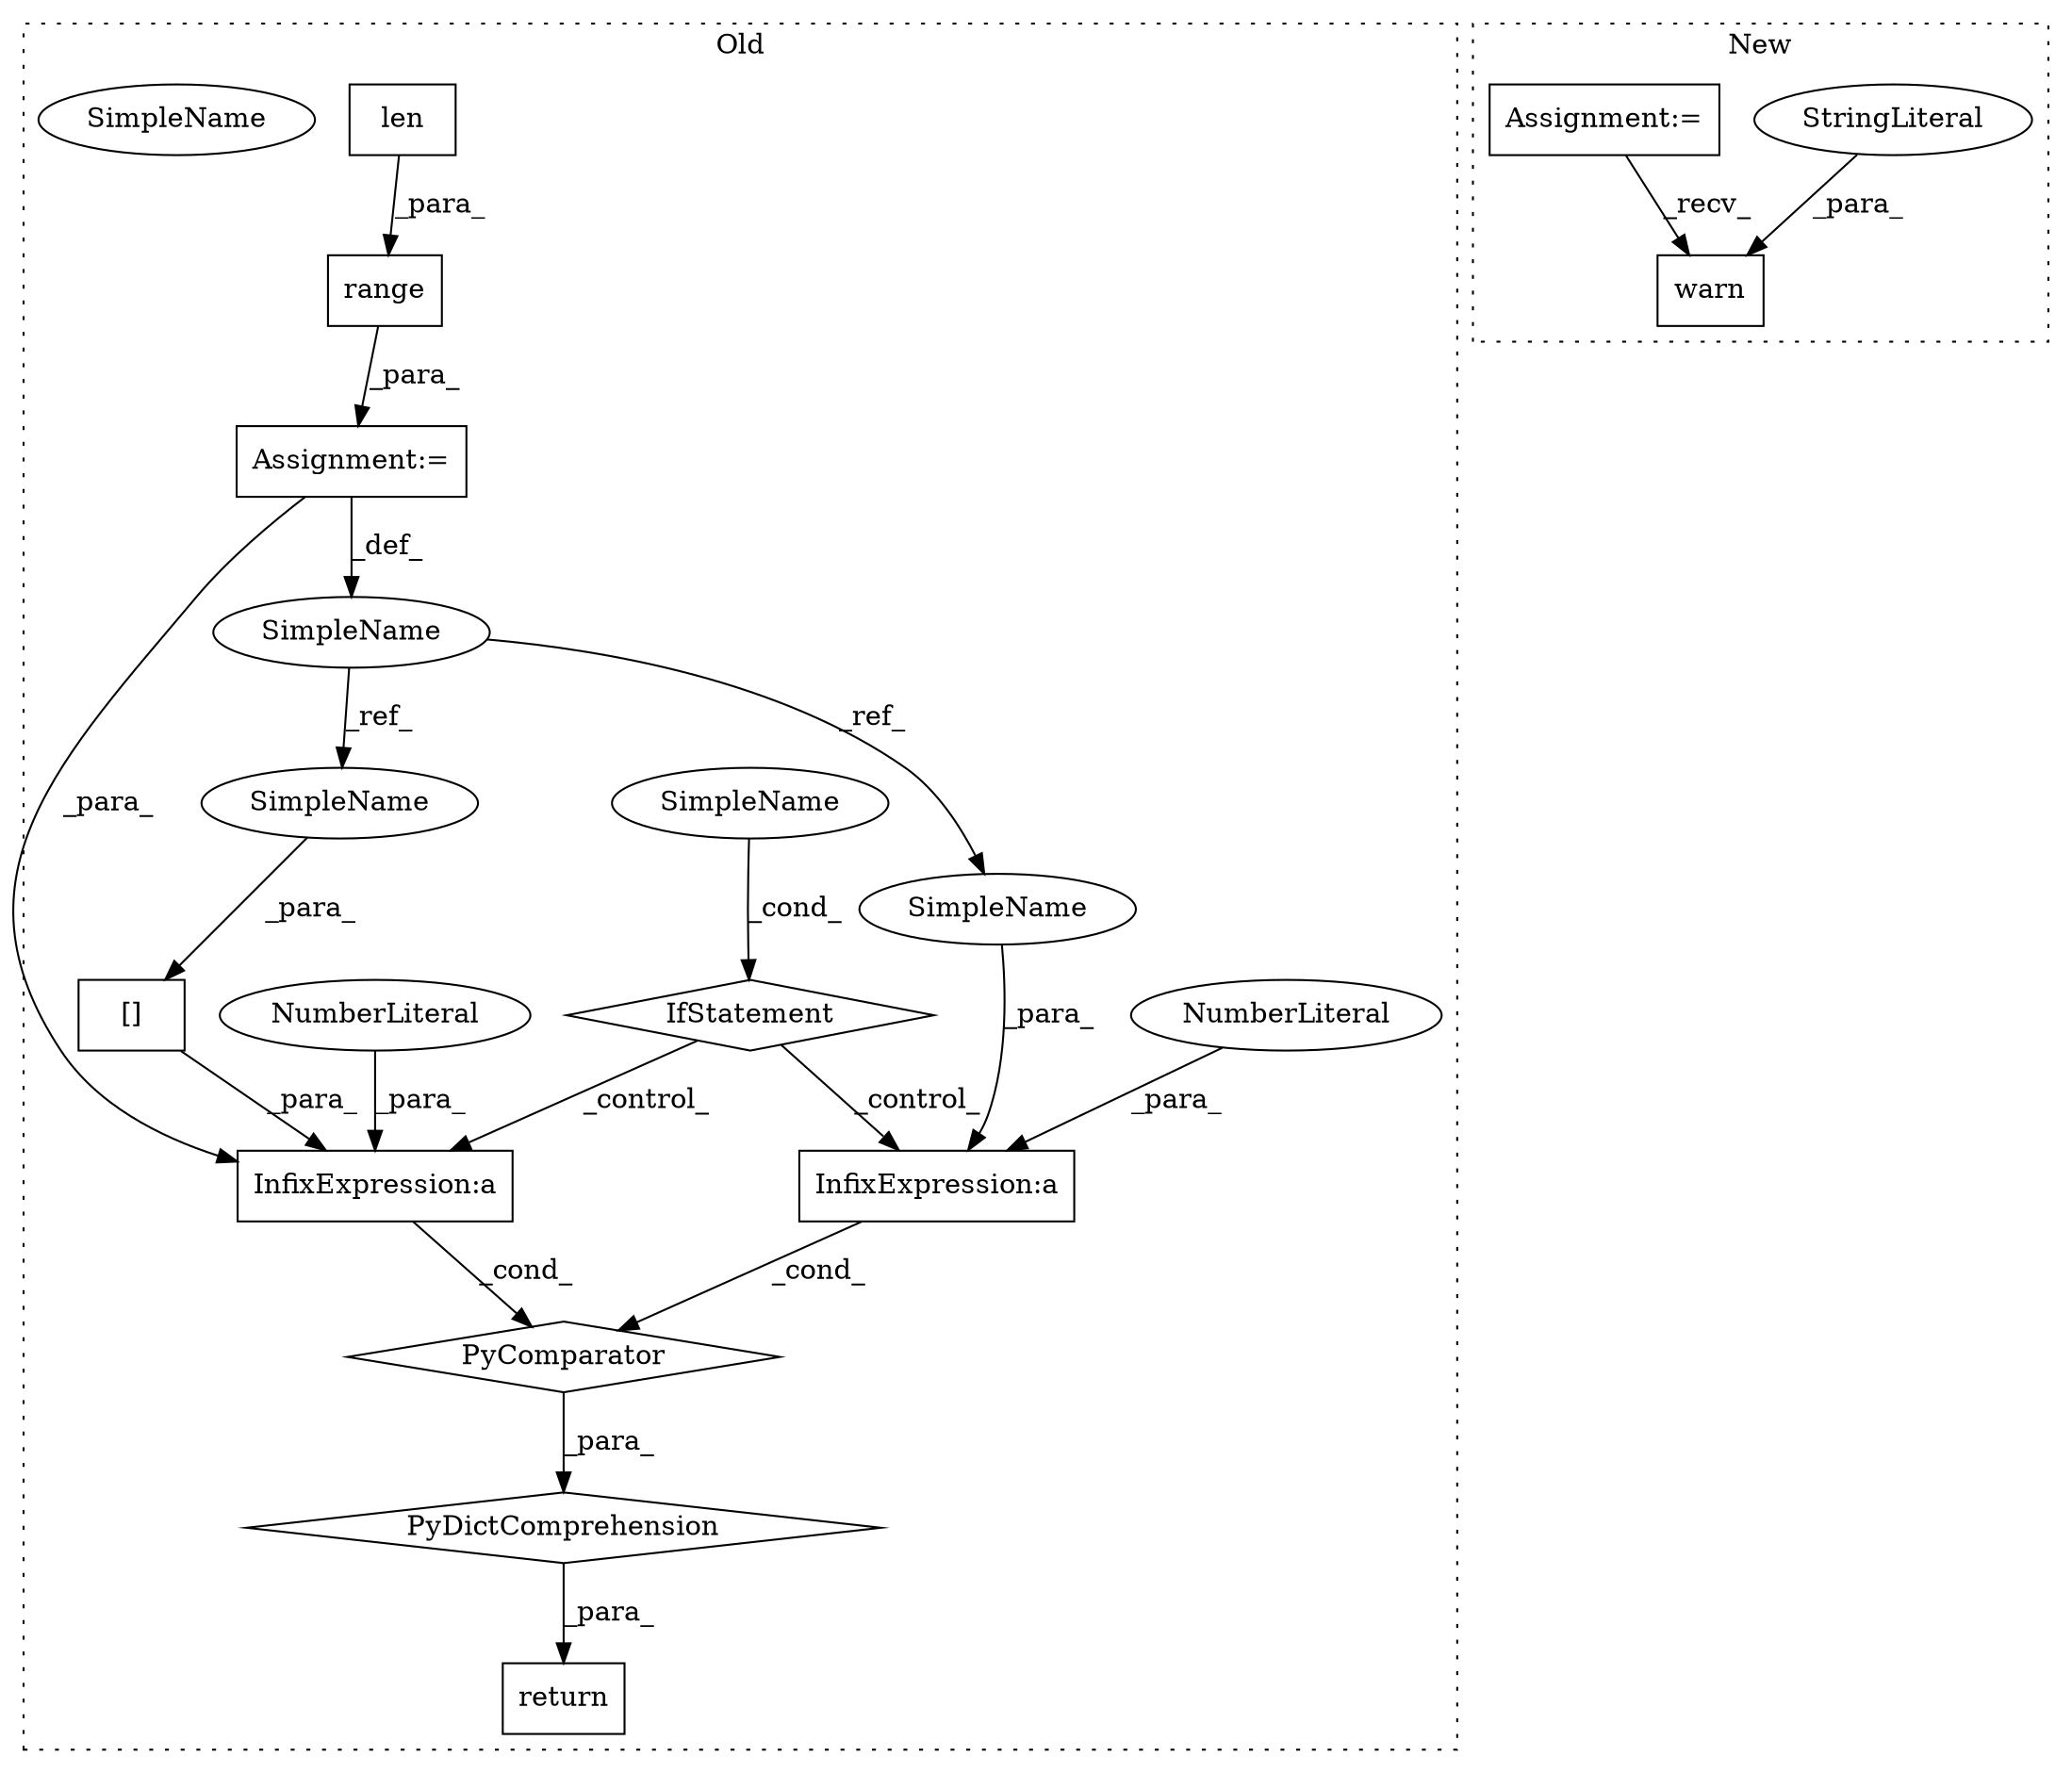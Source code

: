 digraph G {
subgraph cluster0 {
1 [label="PyDictComprehension" a="110" s="4225" l="117" shape="diamond"];
3 [label="PyComparator" a="113" s="4305" l="29" shape="diamond"];
4 [label="Assignment:=" a="7" s="4305" l="29" shape="box"];
5 [label="[]" a="2" s="4242,4245" l="2,1" shape="box"];
7 [label="InfixExpression:a" a="27" s="4239" l="3" shape="box"];
8 [label="InfixExpression:a" a="27" s="4227" l="3" shape="box"];
9 [label="NumberLiteral" a="34" s="4238" l="1" shape="ellipse"];
10 [label="NumberLiteral" a="34" s="4230" l="1" shape="ellipse"];
11 [label="len" a="32" s="4318,4323" l="4,1" shape="box"];
12 [label="range" a="32" s="4312,4324" l="6,1" shape="box"];
13 [label="IfStatement" a="25" s="4305" l="29" shape="diamond"];
14 [label="SimpleName" a="42" s="4329" l="5" shape="ellipse"];
15 [label="SimpleName" a="42" s="4308" l="1" shape="ellipse"];
17 [label="return" a="41" s="4207" l="18" shape="box"];
18 [label="SimpleName" a="42" s="4226" l="1" shape="ellipse"];
19 [label="SimpleName" a="42" s="4244" l="1" shape="ellipse"];
20 [label="SimpleName" a="42" s="4329" l="5" shape="ellipse"];
label = "Old";
style="dotted";
}
subgraph cluster1 {
2 [label="warn" a="32" s="2412,2566" l="5,1" shape="box"];
6 [label="StringLiteral" a="45" s="2417" l="130" shape="ellipse"];
16 [label="Assignment:=" a="7" s="2389" l="8" shape="box"];
label = "New";
style="dotted";
}
1 -> 17 [label="_para_"];
3 -> 1 [label="_para_"];
4 -> 7 [label="_para_"];
4 -> 15 [label="_def_"];
5 -> 7 [label="_para_"];
6 -> 2 [label="_para_"];
7 -> 3 [label="_cond_"];
8 -> 3 [label="_cond_"];
9 -> 7 [label="_para_"];
10 -> 8 [label="_para_"];
11 -> 12 [label="_para_"];
12 -> 4 [label="_para_"];
13 -> 7 [label="_control_"];
13 -> 8 [label="_control_"];
15 -> 18 [label="_ref_"];
15 -> 19 [label="_ref_"];
16 -> 2 [label="_recv_"];
18 -> 8 [label="_para_"];
19 -> 5 [label="_para_"];
20 -> 13 [label="_cond_"];
}